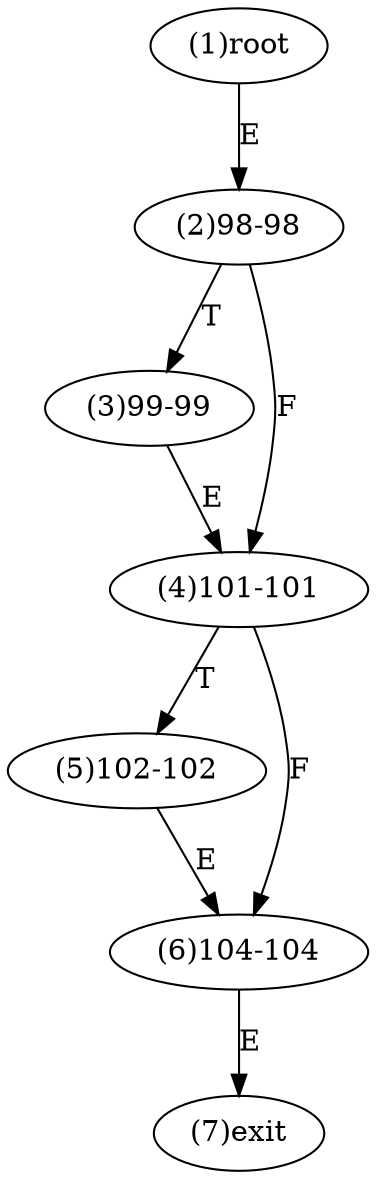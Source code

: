 digraph "" { 
1[ label="(1)root"];
2[ label="(2)98-98"];
3[ label="(3)99-99"];
4[ label="(4)101-101"];
5[ label="(5)102-102"];
6[ label="(6)104-104"];
7[ label="(7)exit"];
1->2[ label="E"];
2->4[ label="F"];
2->3[ label="T"];
3->4[ label="E"];
4->6[ label="F"];
4->5[ label="T"];
5->6[ label="E"];
6->7[ label="E"];
}